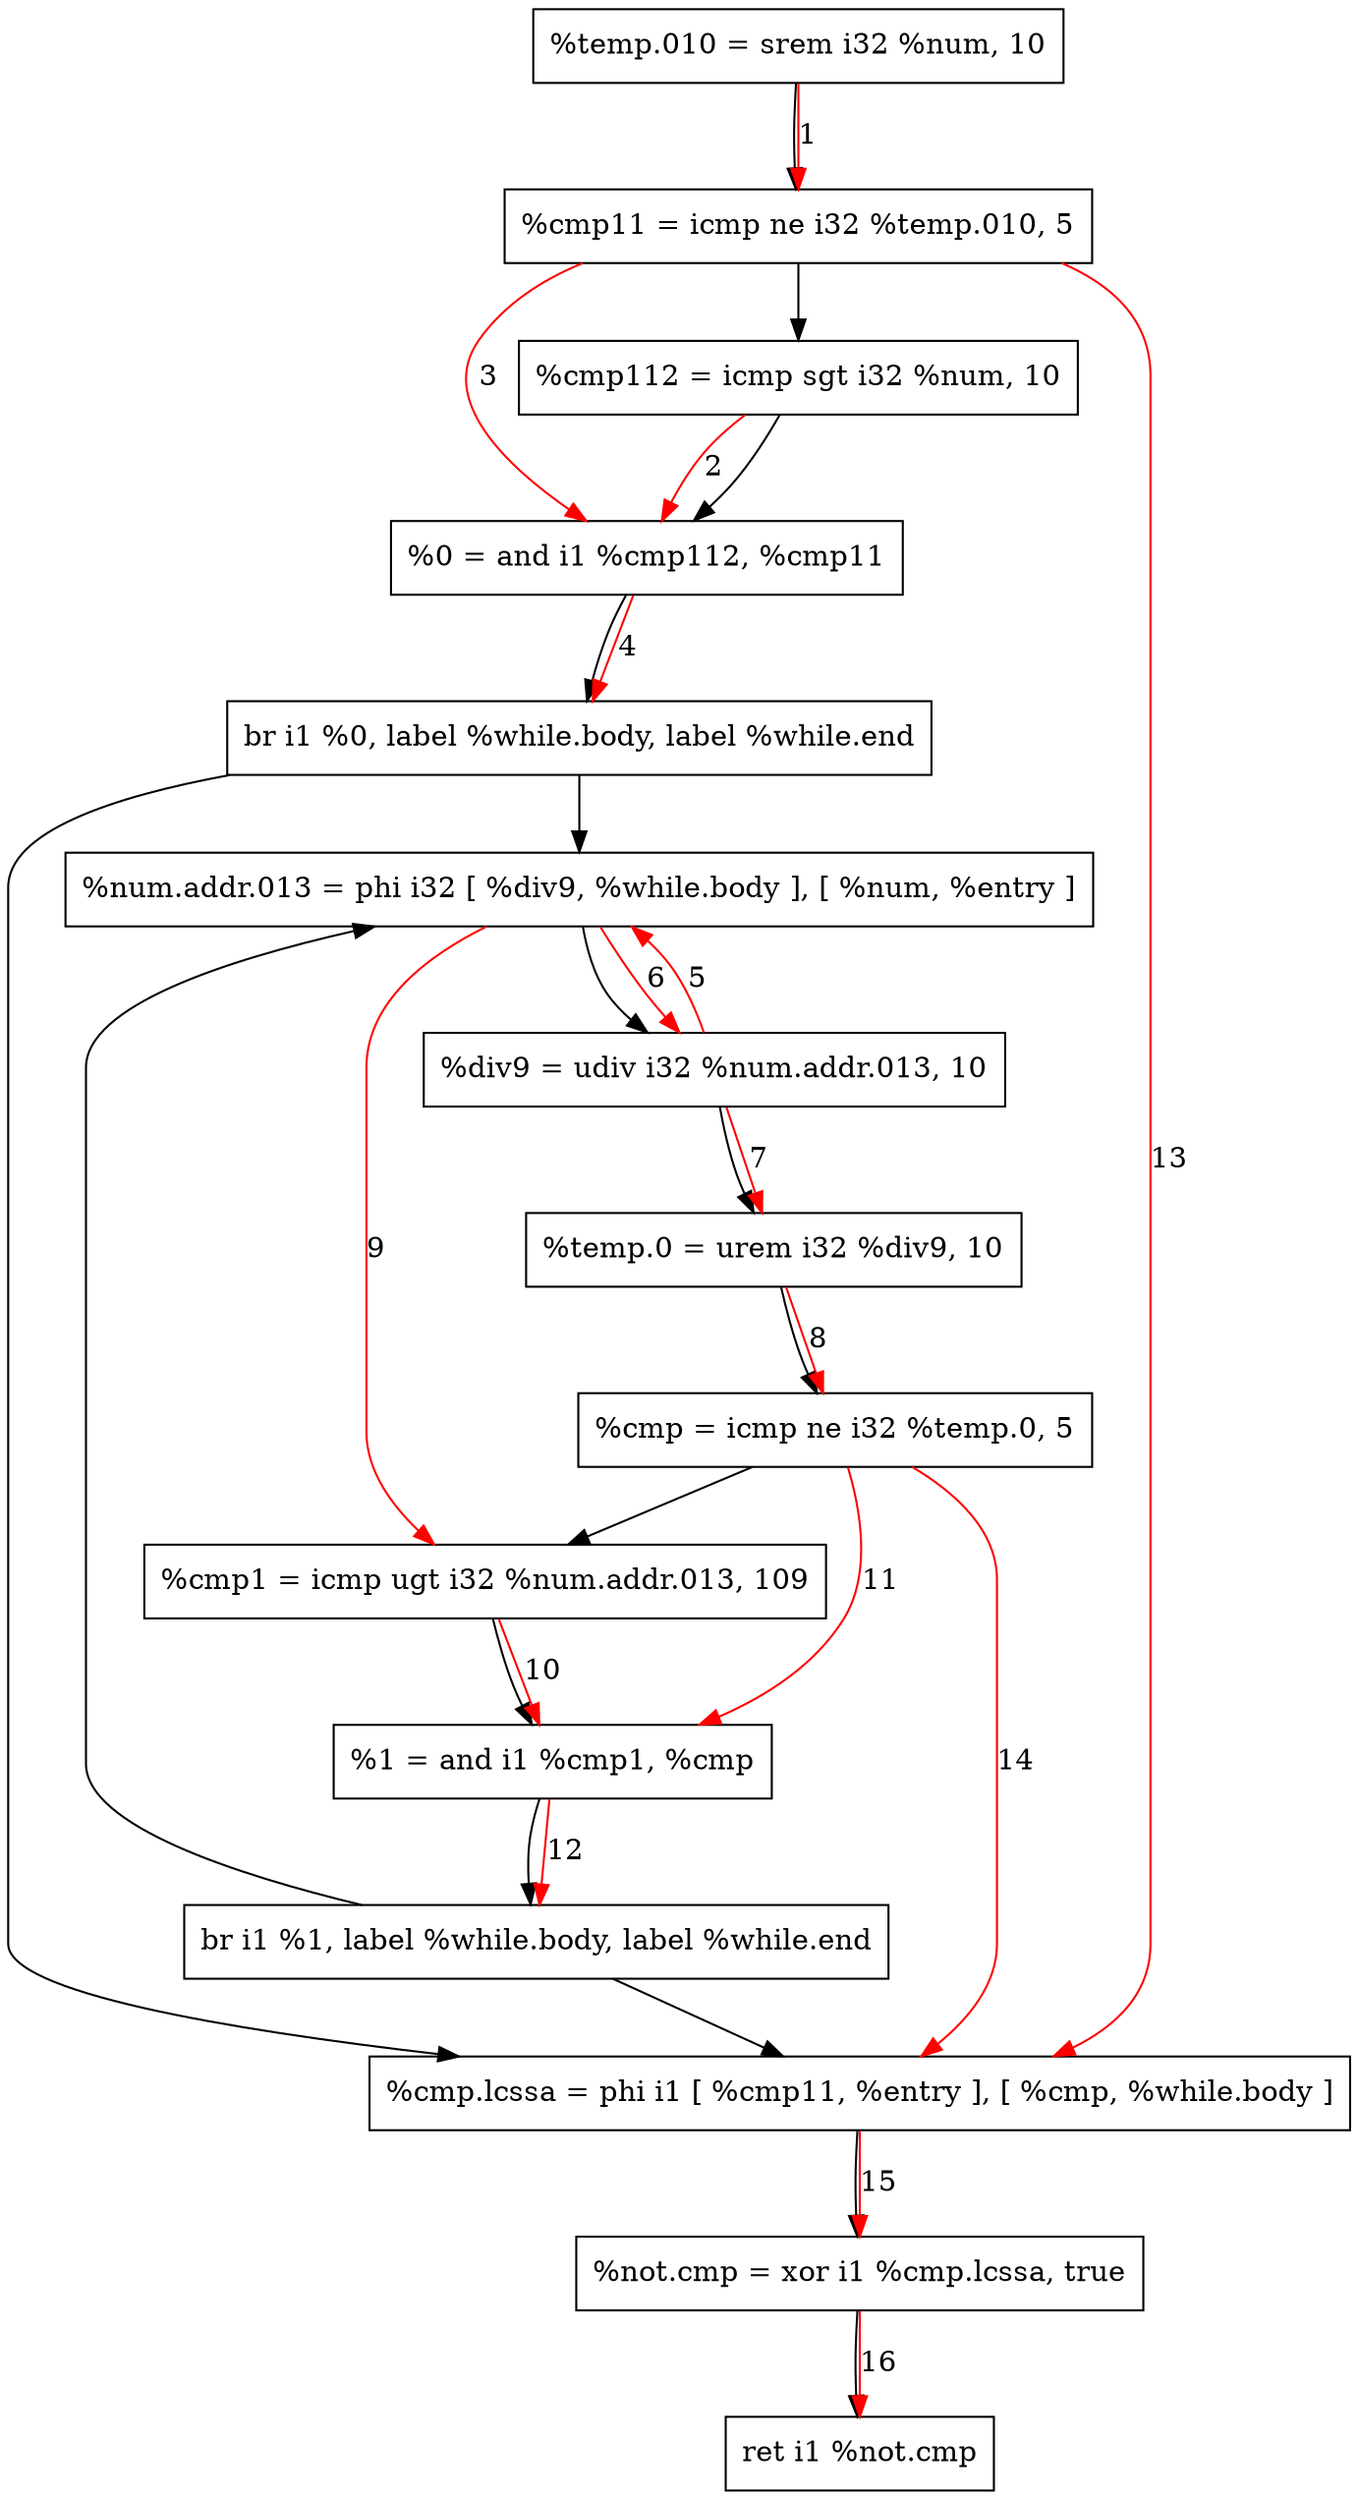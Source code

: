 digraph "CDFG for'func' function" {
	Node0x55bdb375f670[shape=record, label="  %temp.010 = srem i32 %num, 10"]
	Node0x55bdb375f740[shape=record, label="  %cmp11 = icmp ne i32 %temp.010, 5"]
	Node0x55bdb375f7b0[shape=record, label="  %cmp112 = icmp sgt i32 %num, 10"]
	Node0x55bdb375f840[shape=record, label="  %0 = and i1 %cmp112, %cmp11"]
	Node0x55bdb36e8c98[shape=record, label="  br i1 %0, label %while.body, label %while.end"]
	Node0x55bdb375fa58[shape=record, label="  %num.addr.013 = phi i32 [ %div9, %while.body ], [ %num, %entry ]"]
	Node0x55bdb375fb50[shape=record, label="  %div9 = udiv i32 %num.addr.013, 10"]
	Node0x55bdb375fbc0[shape=record, label="  %temp.0 = urem i32 %div9, 10"]
	Node0x55bdb375fc50[shape=record, label="  %cmp = icmp ne i32 %temp.0, 5"]
	Node0x55bdb375fce0[shape=record, label="  %cmp1 = icmp ugt i32 %num.addr.013, 109"]
	Node0x55bdb375fd70[shape=record, label="  %1 = and i1 %cmp1, %cmp"]
	Node0x55bdb36e8db8[shape=record, label="  br i1 %1, label %while.body, label %while.end"]
	Node0x55bdb375fdd8[shape=record, label="  %cmp.lcssa = phi i1 [ %cmp11, %entry ], [ %cmp, %while.body ]"]
	Node0x55bdb37600a0[shape=record, label="  %not.cmp = xor i1 %cmp.lcssa, true"]
	Node0x55bdb375f9b8[shape=record, label="  ret i1 %not.cmp"]
	Node0x55bdb375f670 -> Node0x55bdb375f740
	Node0x55bdb375f740 -> Node0x55bdb375f7b0
	Node0x55bdb375f7b0 -> Node0x55bdb375f840
	Node0x55bdb375f840 -> Node0x55bdb36e8c98
	Node0x55bdb36e8c98 -> Node0x55bdb375fa58
	Node0x55bdb36e8c98 -> Node0x55bdb375fdd8
	Node0x55bdb375fa58 -> Node0x55bdb375fb50
	Node0x55bdb375fb50 -> Node0x55bdb375fbc0
	Node0x55bdb375fbc0 -> Node0x55bdb375fc50
	Node0x55bdb375fc50 -> Node0x55bdb375fce0
	Node0x55bdb375fce0 -> Node0x55bdb375fd70
	Node0x55bdb375fd70 -> Node0x55bdb36e8db8
	Node0x55bdb36e8db8 -> Node0x55bdb375fa58
	Node0x55bdb36e8db8 -> Node0x55bdb375fdd8
	Node0x55bdb375fdd8 -> Node0x55bdb37600a0
	Node0x55bdb37600a0 -> Node0x55bdb375f9b8
edge [color=red]
	Node0x55bdb375f670 -> Node0x55bdb375f740[label="1"]
	Node0x55bdb375f7b0 -> Node0x55bdb375f840[label="2"]
	Node0x55bdb375f740 -> Node0x55bdb375f840[label="3"]
	Node0x55bdb375f840 -> Node0x55bdb36e8c98[label="4"]
	Node0x55bdb375fb50 -> Node0x55bdb375fa58[label="5"]
	Node0x55bdb375fa58 -> Node0x55bdb375fb50[label="6"]
	Node0x55bdb375fb50 -> Node0x55bdb375fbc0[label="7"]
	Node0x55bdb375fbc0 -> Node0x55bdb375fc50[label="8"]
	Node0x55bdb375fa58 -> Node0x55bdb375fce0[label="9"]
	Node0x55bdb375fce0 -> Node0x55bdb375fd70[label="10"]
	Node0x55bdb375fc50 -> Node0x55bdb375fd70[label="11"]
	Node0x55bdb375fd70 -> Node0x55bdb36e8db8[label="12"]
	Node0x55bdb375f740 -> Node0x55bdb375fdd8[label="13"]
	Node0x55bdb375fc50 -> Node0x55bdb375fdd8[label="14"]
	Node0x55bdb375fdd8 -> Node0x55bdb37600a0[label="15"]
	Node0x55bdb37600a0 -> Node0x55bdb375f9b8[label="16"]
}
